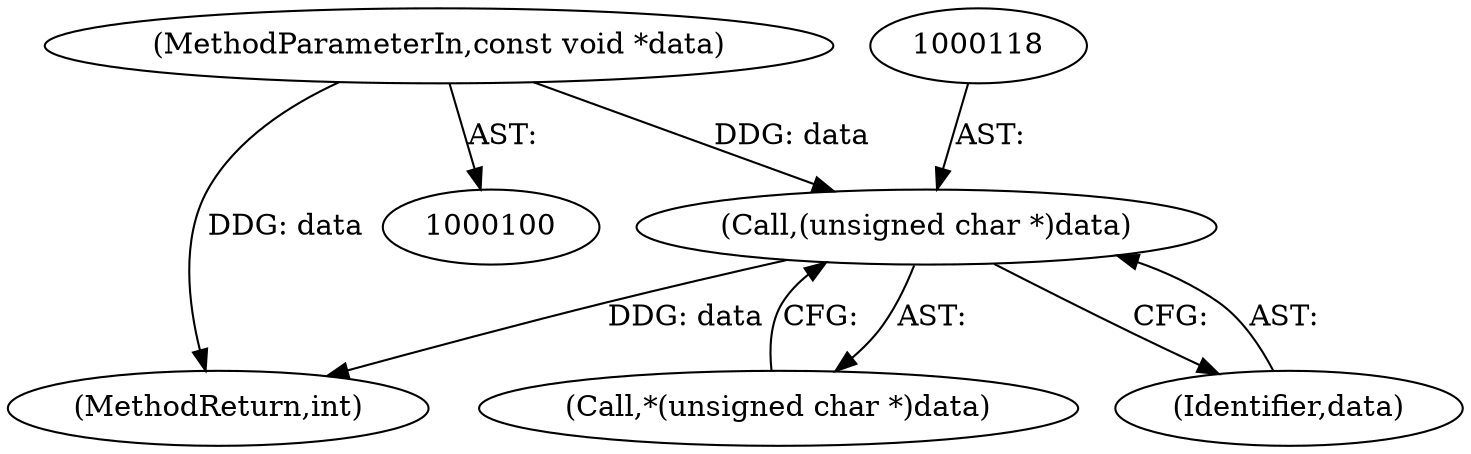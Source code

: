 digraph "0_linux_c4c07b4d6fa1f11880eab8e076d3d060ef3f55fc_0@pointer" {
"1000117" [label="(Call,(unsigned char *)data)"];
"1000104" [label="(MethodParameterIn,const void *data)"];
"1000104" [label="(MethodParameterIn,const void *data)"];
"1000116" [label="(Call,*(unsigned char *)data)"];
"1000126" [label="(MethodReturn,int)"];
"1000119" [label="(Identifier,data)"];
"1000117" [label="(Call,(unsigned char *)data)"];
"1000117" -> "1000116"  [label="AST: "];
"1000117" -> "1000119"  [label="CFG: "];
"1000118" -> "1000117"  [label="AST: "];
"1000119" -> "1000117"  [label="AST: "];
"1000116" -> "1000117"  [label="CFG: "];
"1000117" -> "1000126"  [label="DDG: data"];
"1000104" -> "1000117"  [label="DDG: data"];
"1000104" -> "1000100"  [label="AST: "];
"1000104" -> "1000126"  [label="DDG: data"];
}

